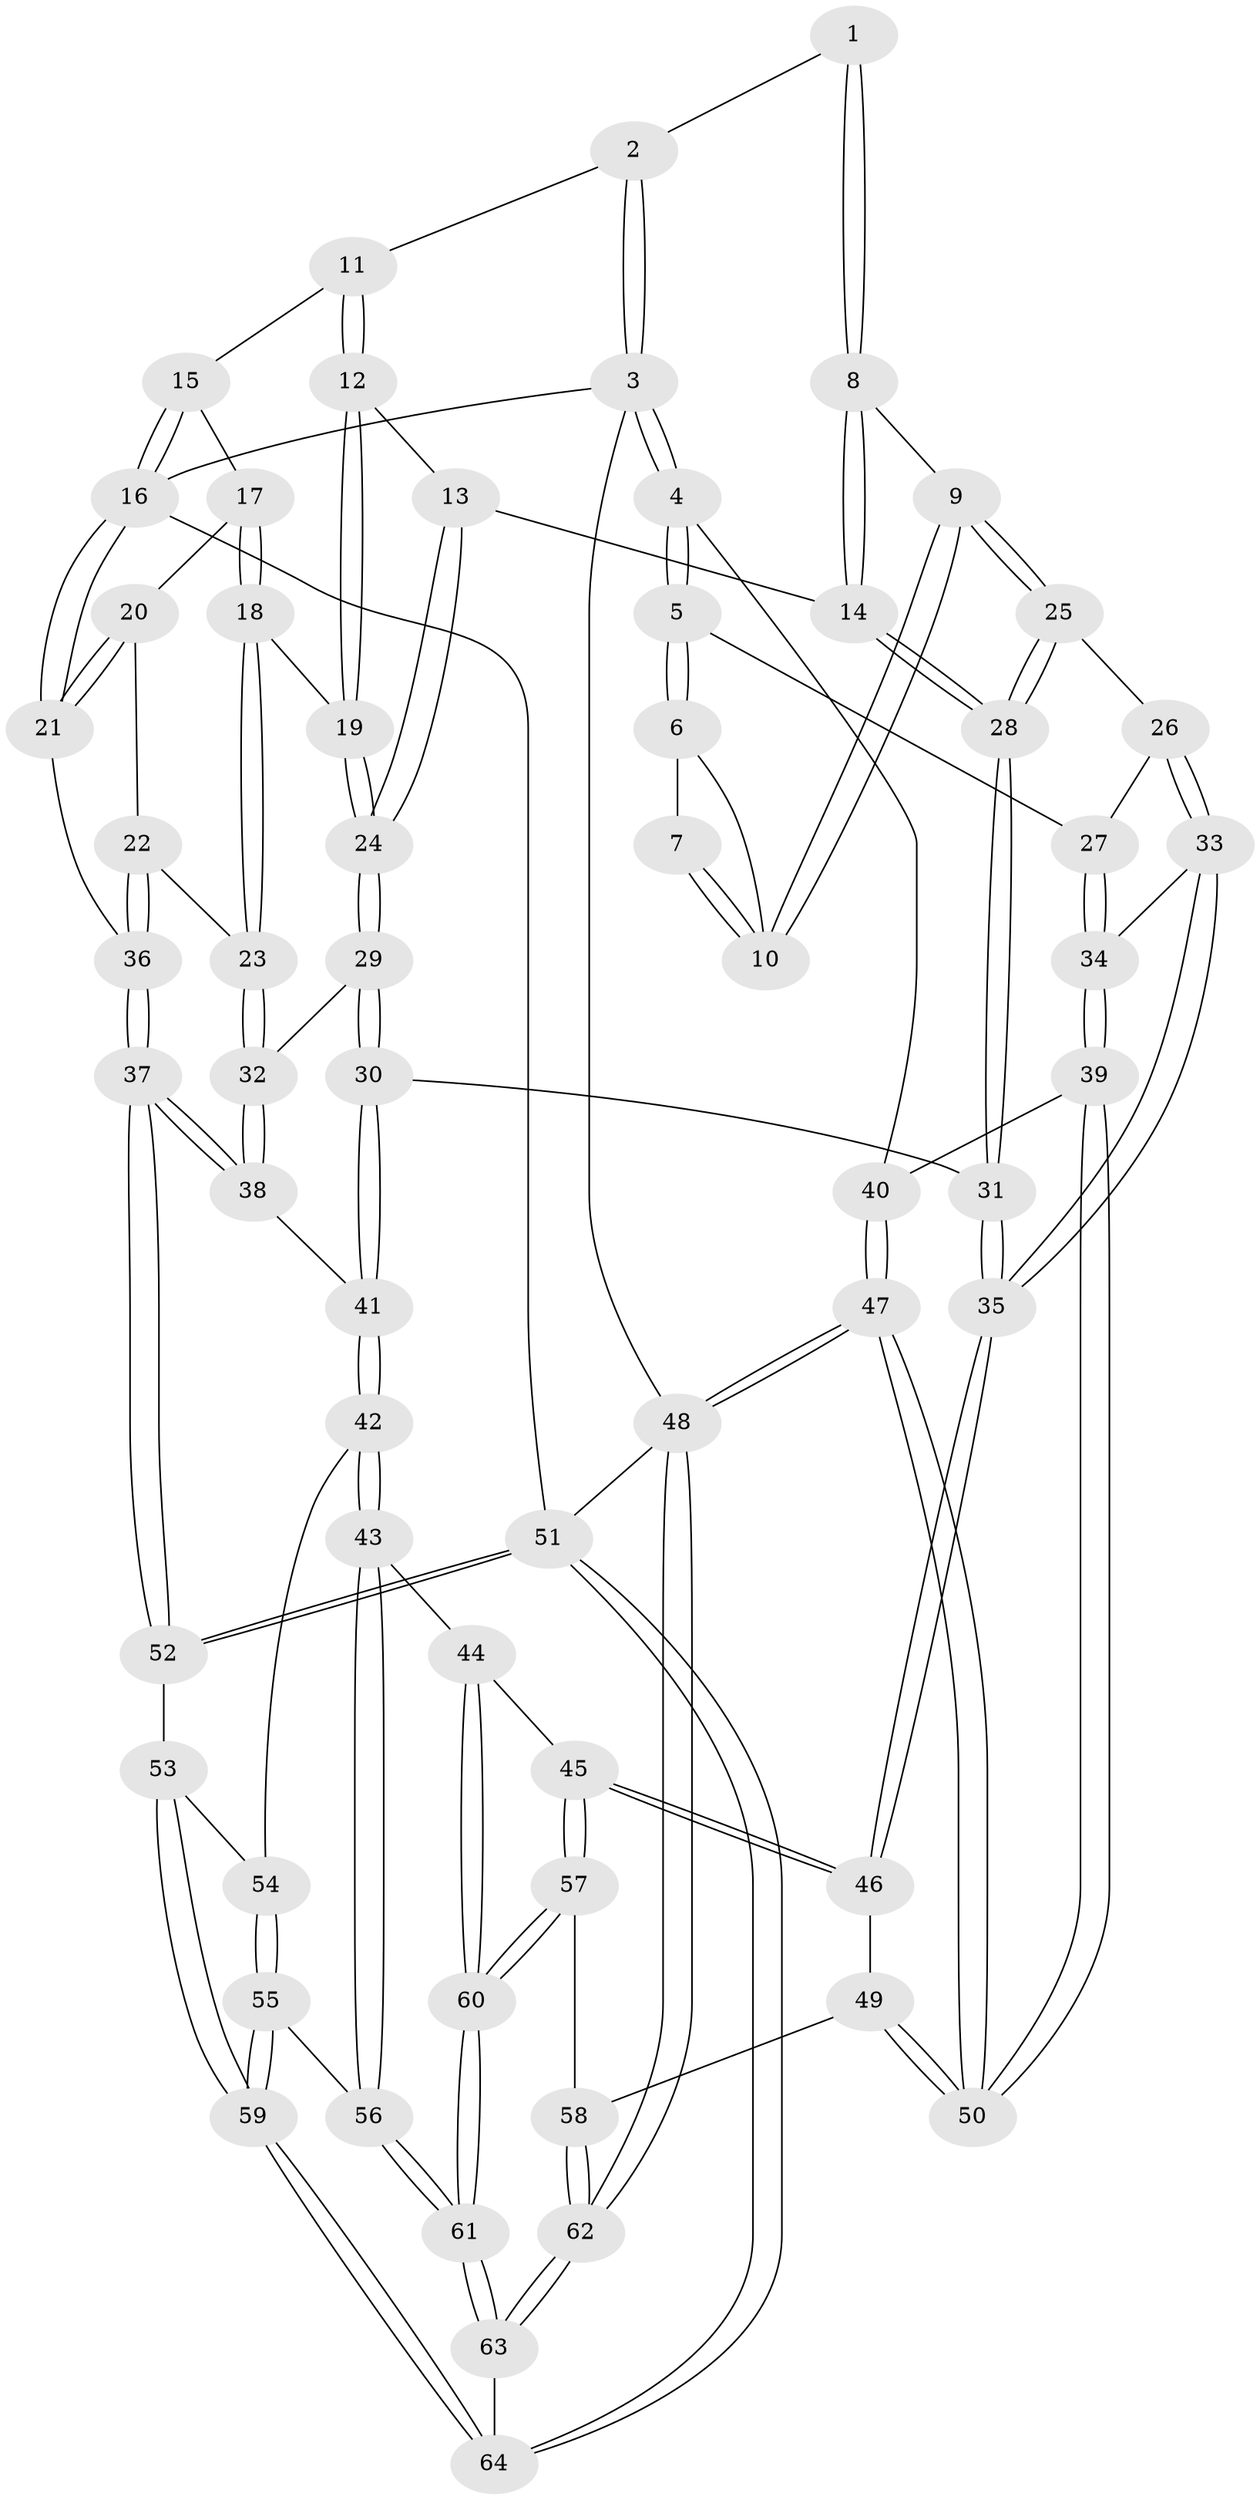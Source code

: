 // coarse degree distribution, {4: 0.39473684210526316, 5: 0.39473684210526316, 2: 0.02631578947368421, 3: 0.15789473684210525, 7: 0.02631578947368421}
// Generated by graph-tools (version 1.1) at 2025/42/03/06/25 10:42:29]
// undirected, 64 vertices, 157 edges
graph export_dot {
graph [start="1"]
  node [color=gray90,style=filled];
  1 [pos="+0.4141153206384064+0.07691730472860361"];
  2 [pos="+0.48973428232679556+0"];
  3 [pos="+0+0"];
  4 [pos="+0+0.2751656538381792"];
  5 [pos="+0+0.28150033703412064"];
  6 [pos="+0.18792496170535633+0.22384517632928333"];
  7 [pos="+0.3397845101579175+0.13899044455833223"];
  8 [pos="+0.43502432738084496+0.2953526628835914"];
  9 [pos="+0.35753310517131376+0.3260884760285667"];
  10 [pos="+0.3461046392757879+0.3109959217264593"];
  11 [pos="+0.6119081342838197+0"];
  12 [pos="+0.6261428434392304+0.11077050497885176"];
  13 [pos="+0.5874260743912247+0.24216411520464798"];
  14 [pos="+0.48108063324501876+0.3273629904257293"];
  15 [pos="+0.7801924498473627+0"];
  16 [pos="+1+0"];
  17 [pos="+0.8642454410661123+0.188808025300356"];
  18 [pos="+0.812679699131772+0.33696090488033525"];
  19 [pos="+0.7714831361684688+0.33513327996696635"];
  20 [pos="+0.9190323076292276+0.2128192963682432"];
  21 [pos="+1+0.25058353789921556"];
  22 [pos="+0.9478536298257451+0.4059589017126971"];
  23 [pos="+0.8620190998831478+0.37430175013235994"];
  24 [pos="+0.6500119779002685+0.4197098864516761"];
  25 [pos="+0.32456459594175485+0.4030337320179765"];
  26 [pos="+0.307115852170944+0.4175178586710469"];
  27 [pos="+0.18865688025106894+0.39012813462275175"];
  28 [pos="+0.5033642256651917+0.4191361631728734"];
  29 [pos="+0.6215383826538909+0.4692360173814072"];
  30 [pos="+0.6214513534170731+0.4693100997998032"];
  31 [pos="+0.5465400578218484+0.4761990028409996"];
  32 [pos="+0.7767111588784131+0.5039206104156193"];
  33 [pos="+0.36234395921499013+0.5954085626733396"];
  34 [pos="+0.24337192779566977+0.620736753219582"];
  35 [pos="+0.4219012845282952+0.6183129113560909"];
  36 [pos="+1+0.4991875658581683"];
  37 [pos="+1+0.604881460501159"];
  38 [pos="+0.8639260658965074+0.6192731673174546"];
  39 [pos="+0.20018456946744867+0.6432880510937953"];
  40 [pos="+0+0.3902667963485649"];
  41 [pos="+0.7130010783696313+0.6893349414678532"];
  42 [pos="+0.705991733191967+0.7022964298499494"];
  43 [pos="+0.6774534426852951+0.72354006095087"];
  44 [pos="+0.5326931373767301+0.7658812303660771"];
  45 [pos="+0.5083368896011151+0.751131558630464"];
  46 [pos="+0.45124662506623775+0.694159237093225"];
  47 [pos="+0+1"];
  48 [pos="+0+1"];
  49 [pos="+0.3000222274761775+0.8060044058033485"];
  50 [pos="+0.1393765688947475+0.7965803282605929"];
  51 [pos="+1+1"];
  52 [pos="+1+0.6926934802922359"];
  53 [pos="+0.9052223855759922+0.8062685614392727"];
  54 [pos="+0.8001498613659511+0.7972068536594611"];
  55 [pos="+0.7879691355088805+0.9063652452278292"];
  56 [pos="+0.7225636060318142+0.9100943870247759"];
  57 [pos="+0.36452831112424555+0.8928222619407473"];
  58 [pos="+0.3512641092144177+0.8927075027875122"];
  59 [pos="+0.8327475251022781+0.9311841935765015"];
  60 [pos="+0.5601322909606508+1"];
  61 [pos="+0.5624703822466357+1"];
  62 [pos="+0+1"];
  63 [pos="+0.5566162354156456+1"];
  64 [pos="+1+1"];
  1 -- 2;
  1 -- 8;
  1 -- 8;
  2 -- 3;
  2 -- 3;
  2 -- 11;
  3 -- 4;
  3 -- 4;
  3 -- 16;
  3 -- 48;
  4 -- 5;
  4 -- 5;
  4 -- 40;
  5 -- 6;
  5 -- 6;
  5 -- 27;
  6 -- 7;
  6 -- 10;
  7 -- 10;
  7 -- 10;
  8 -- 9;
  8 -- 14;
  8 -- 14;
  9 -- 10;
  9 -- 10;
  9 -- 25;
  9 -- 25;
  11 -- 12;
  11 -- 12;
  11 -- 15;
  12 -- 13;
  12 -- 19;
  12 -- 19;
  13 -- 14;
  13 -- 24;
  13 -- 24;
  14 -- 28;
  14 -- 28;
  15 -- 16;
  15 -- 16;
  15 -- 17;
  16 -- 21;
  16 -- 21;
  16 -- 51;
  17 -- 18;
  17 -- 18;
  17 -- 20;
  18 -- 19;
  18 -- 23;
  18 -- 23;
  19 -- 24;
  19 -- 24;
  20 -- 21;
  20 -- 21;
  20 -- 22;
  21 -- 36;
  22 -- 23;
  22 -- 36;
  22 -- 36;
  23 -- 32;
  23 -- 32;
  24 -- 29;
  24 -- 29;
  25 -- 26;
  25 -- 28;
  25 -- 28;
  26 -- 27;
  26 -- 33;
  26 -- 33;
  27 -- 34;
  27 -- 34;
  28 -- 31;
  28 -- 31;
  29 -- 30;
  29 -- 30;
  29 -- 32;
  30 -- 31;
  30 -- 41;
  30 -- 41;
  31 -- 35;
  31 -- 35;
  32 -- 38;
  32 -- 38;
  33 -- 34;
  33 -- 35;
  33 -- 35;
  34 -- 39;
  34 -- 39;
  35 -- 46;
  35 -- 46;
  36 -- 37;
  36 -- 37;
  37 -- 38;
  37 -- 38;
  37 -- 52;
  37 -- 52;
  38 -- 41;
  39 -- 40;
  39 -- 50;
  39 -- 50;
  40 -- 47;
  40 -- 47;
  41 -- 42;
  41 -- 42;
  42 -- 43;
  42 -- 43;
  42 -- 54;
  43 -- 44;
  43 -- 56;
  43 -- 56;
  44 -- 45;
  44 -- 60;
  44 -- 60;
  45 -- 46;
  45 -- 46;
  45 -- 57;
  45 -- 57;
  46 -- 49;
  47 -- 48;
  47 -- 48;
  47 -- 50;
  47 -- 50;
  48 -- 62;
  48 -- 62;
  48 -- 51;
  49 -- 50;
  49 -- 50;
  49 -- 58;
  51 -- 52;
  51 -- 52;
  51 -- 64;
  51 -- 64;
  52 -- 53;
  53 -- 54;
  53 -- 59;
  53 -- 59;
  54 -- 55;
  54 -- 55;
  55 -- 56;
  55 -- 59;
  55 -- 59;
  56 -- 61;
  56 -- 61;
  57 -- 58;
  57 -- 60;
  57 -- 60;
  58 -- 62;
  58 -- 62;
  59 -- 64;
  59 -- 64;
  60 -- 61;
  60 -- 61;
  61 -- 63;
  61 -- 63;
  62 -- 63;
  62 -- 63;
  63 -- 64;
}
